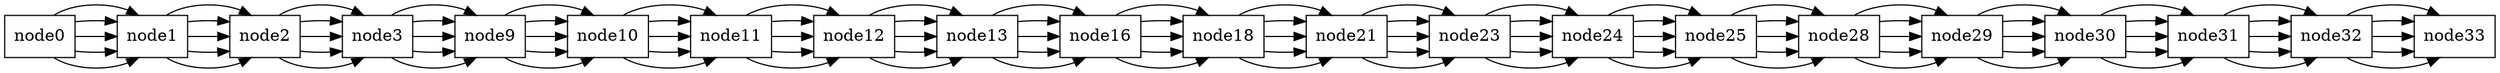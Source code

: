 digraph blockchains {
node [shape=box];
rankdir = "LR";
fixedsize = true;
node0 -> node1;
node1 -> node2;
node2 -> node3;
node3 -> node9;
node9 -> node10;
node10 -> node11;
node11 -> node12;
node12 -> node13;
node13 -> node16;
node16 -> node18;
node18 -> node21;
node21 -> node23;
node23 -> node24;
node24 -> node25;
node25 -> node28;
node28 -> node29;
node29 -> node30;
node30 -> node31;
node31 -> node32;
node32 -> node33;
node0 -> node1;
node1 -> node2;
node2 -> node3;
node3 -> node9;
node9 -> node10;
node10 -> node11;
node11 -> node12;
node12 -> node13;
node13 -> node16;
node16 -> node18;
node18 -> node21;
node21 -> node23;
node23 -> node24;
node24 -> node25;
node25 -> node28;
node28 -> node29;
node29 -> node30;
node30 -> node31;
node31 -> node32;
node32 -> node33;
node0 -> node1;
node1 -> node2;
node2 -> node3;
node3 -> node9;
node9 -> node10;
node10 -> node11;
node11 -> node12;
node12 -> node13;
node13 -> node16;
node16 -> node18;
node18 -> node21;
node21 -> node23;
node23 -> node24;
node24 -> node25;
node25 -> node28;
node28 -> node29;
node29 -> node30;
node30 -> node31;
node31 -> node32;
node32 -> node33;
node0 -> node1;
node1 -> node2;
node2 -> node3;
node3 -> node9;
node9 -> node10;
node10 -> node11;
node11 -> node12;
node12 -> node13;
node13 -> node16;
node16 -> node18;
node18 -> node21;
node21 -> node23;
node23 -> node24;
node24 -> node25;
node25 -> node28;
node28 -> node29;
node29 -> node30;
node30 -> node31;
node31 -> node32;
node32 -> node33;
node0 -> node1;
node1 -> node2;
node2 -> node3;
node3 -> node9;
node9 -> node10;
node10 -> node11;
node11 -> node12;
node12 -> node13;
node13 -> node16;
node16 -> node18;
node18 -> node21;
node21 -> node23;
node23 -> node24;
node24 -> node25;
node25 -> node28;
node28 -> node29;
node29 -> node30;
node30 -> node31;
node31 -> node32;
node32 -> node33;
}
